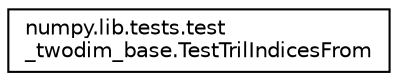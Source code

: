 digraph "Graphical Class Hierarchy"
{
 // LATEX_PDF_SIZE
  edge [fontname="Helvetica",fontsize="10",labelfontname="Helvetica",labelfontsize="10"];
  node [fontname="Helvetica",fontsize="10",shape=record];
  rankdir="LR";
  Node0 [label="numpy.lib.tests.test\l_twodim_base.TestTrilIndicesFrom",height=0.2,width=0.4,color="black", fillcolor="white", style="filled",URL="$classnumpy_1_1lib_1_1tests_1_1test__twodim__base_1_1TestTrilIndicesFrom.html",tooltip=" "];
}
